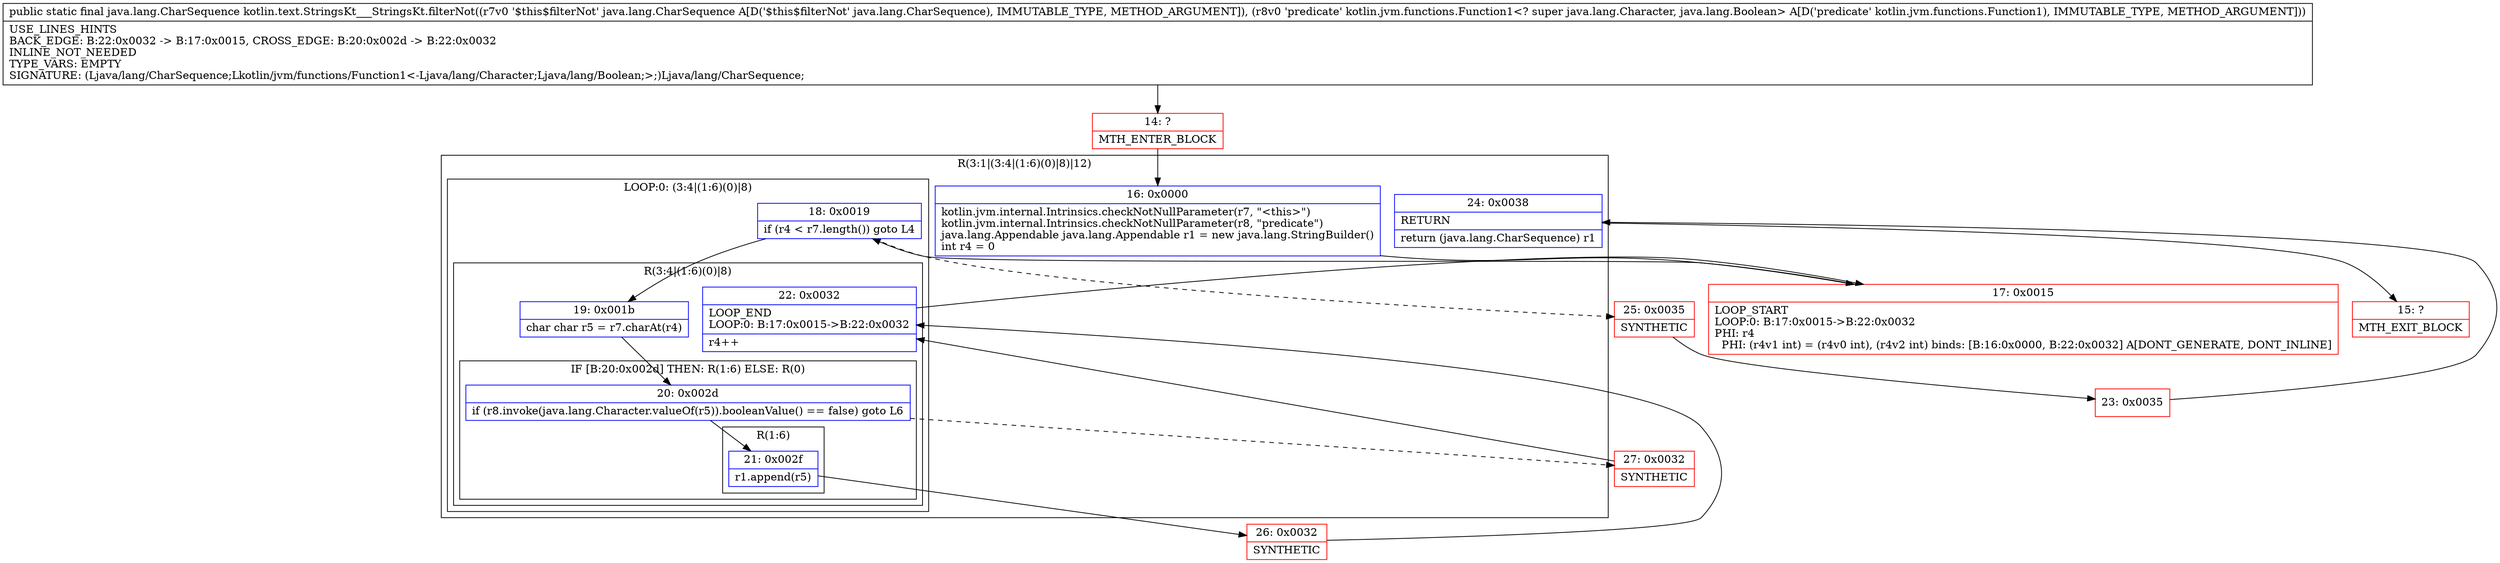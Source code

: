 digraph "CFG forkotlin.text.StringsKt___StringsKt.filterNot(Ljava\/lang\/CharSequence;Lkotlin\/jvm\/functions\/Function1;)Ljava\/lang\/CharSequence;" {
subgraph cluster_Region_381374385 {
label = "R(3:1|(3:4|(1:6)(0)|8)|12)";
node [shape=record,color=blue];
Node_16 [shape=record,label="{16\:\ 0x0000|kotlin.jvm.internal.Intrinsics.checkNotNullParameter(r7, \"\<this\>\")\lkotlin.jvm.internal.Intrinsics.checkNotNullParameter(r8, \"predicate\")\ljava.lang.Appendable java.lang.Appendable r1 = new java.lang.StringBuilder()\lint r4 = 0\l}"];
subgraph cluster_LoopRegion_1009807976 {
label = "LOOP:0: (3:4|(1:6)(0)|8)";
node [shape=record,color=blue];
Node_18 [shape=record,label="{18\:\ 0x0019|if (r4 \< r7.length()) goto L4\l}"];
subgraph cluster_Region_2062422087 {
label = "R(3:4|(1:6)(0)|8)";
node [shape=record,color=blue];
Node_19 [shape=record,label="{19\:\ 0x001b|char char r5 = r7.charAt(r4)\l}"];
subgraph cluster_IfRegion_912526956 {
label = "IF [B:20:0x002d] THEN: R(1:6) ELSE: R(0)";
node [shape=record,color=blue];
Node_20 [shape=record,label="{20\:\ 0x002d|if (r8.invoke(java.lang.Character.valueOf(r5)).booleanValue() == false) goto L6\l}"];
subgraph cluster_Region_1758417333 {
label = "R(1:6)";
node [shape=record,color=blue];
Node_21 [shape=record,label="{21\:\ 0x002f|r1.append(r5)\l}"];
}
subgraph cluster_Region_1146870350 {
label = "R(0)";
node [shape=record,color=blue];
}
}
Node_22 [shape=record,label="{22\:\ 0x0032|LOOP_END\lLOOP:0: B:17:0x0015\-\>B:22:0x0032\l|r4++\l}"];
}
}
Node_24 [shape=record,label="{24\:\ 0x0038|RETURN\l|return (java.lang.CharSequence) r1\l}"];
}
Node_14 [shape=record,color=red,label="{14\:\ ?|MTH_ENTER_BLOCK\l}"];
Node_17 [shape=record,color=red,label="{17\:\ 0x0015|LOOP_START\lLOOP:0: B:17:0x0015\-\>B:22:0x0032\lPHI: r4 \l  PHI: (r4v1 int) = (r4v0 int), (r4v2 int) binds: [B:16:0x0000, B:22:0x0032] A[DONT_GENERATE, DONT_INLINE]\l}"];
Node_26 [shape=record,color=red,label="{26\:\ 0x0032|SYNTHETIC\l}"];
Node_27 [shape=record,color=red,label="{27\:\ 0x0032|SYNTHETIC\l}"];
Node_25 [shape=record,color=red,label="{25\:\ 0x0035|SYNTHETIC\l}"];
Node_23 [shape=record,color=red,label="{23\:\ 0x0035}"];
Node_15 [shape=record,color=red,label="{15\:\ ?|MTH_EXIT_BLOCK\l}"];
MethodNode[shape=record,label="{public static final java.lang.CharSequence kotlin.text.StringsKt___StringsKt.filterNot((r7v0 '$this$filterNot' java.lang.CharSequence A[D('$this$filterNot' java.lang.CharSequence), IMMUTABLE_TYPE, METHOD_ARGUMENT]), (r8v0 'predicate' kotlin.jvm.functions.Function1\<? super java.lang.Character, java.lang.Boolean\> A[D('predicate' kotlin.jvm.functions.Function1), IMMUTABLE_TYPE, METHOD_ARGUMENT]))  | USE_LINES_HINTS\lBACK_EDGE: B:22:0x0032 \-\> B:17:0x0015, CROSS_EDGE: B:20:0x002d \-\> B:22:0x0032\lINLINE_NOT_NEEDED\lTYPE_VARS: EMPTY\lSIGNATURE: (Ljava\/lang\/CharSequence;Lkotlin\/jvm\/functions\/Function1\<\-Ljava\/lang\/Character;Ljava\/lang\/Boolean;\>;)Ljava\/lang\/CharSequence;\l}"];
MethodNode -> Node_14;Node_16 -> Node_17;
Node_18 -> Node_19;
Node_18 -> Node_25[style=dashed];
Node_19 -> Node_20;
Node_20 -> Node_21;
Node_20 -> Node_27[style=dashed];
Node_21 -> Node_26;
Node_22 -> Node_17;
Node_24 -> Node_15;
Node_14 -> Node_16;
Node_17 -> Node_18;
Node_26 -> Node_22;
Node_27 -> Node_22;
Node_25 -> Node_23;
Node_23 -> Node_24;
}

